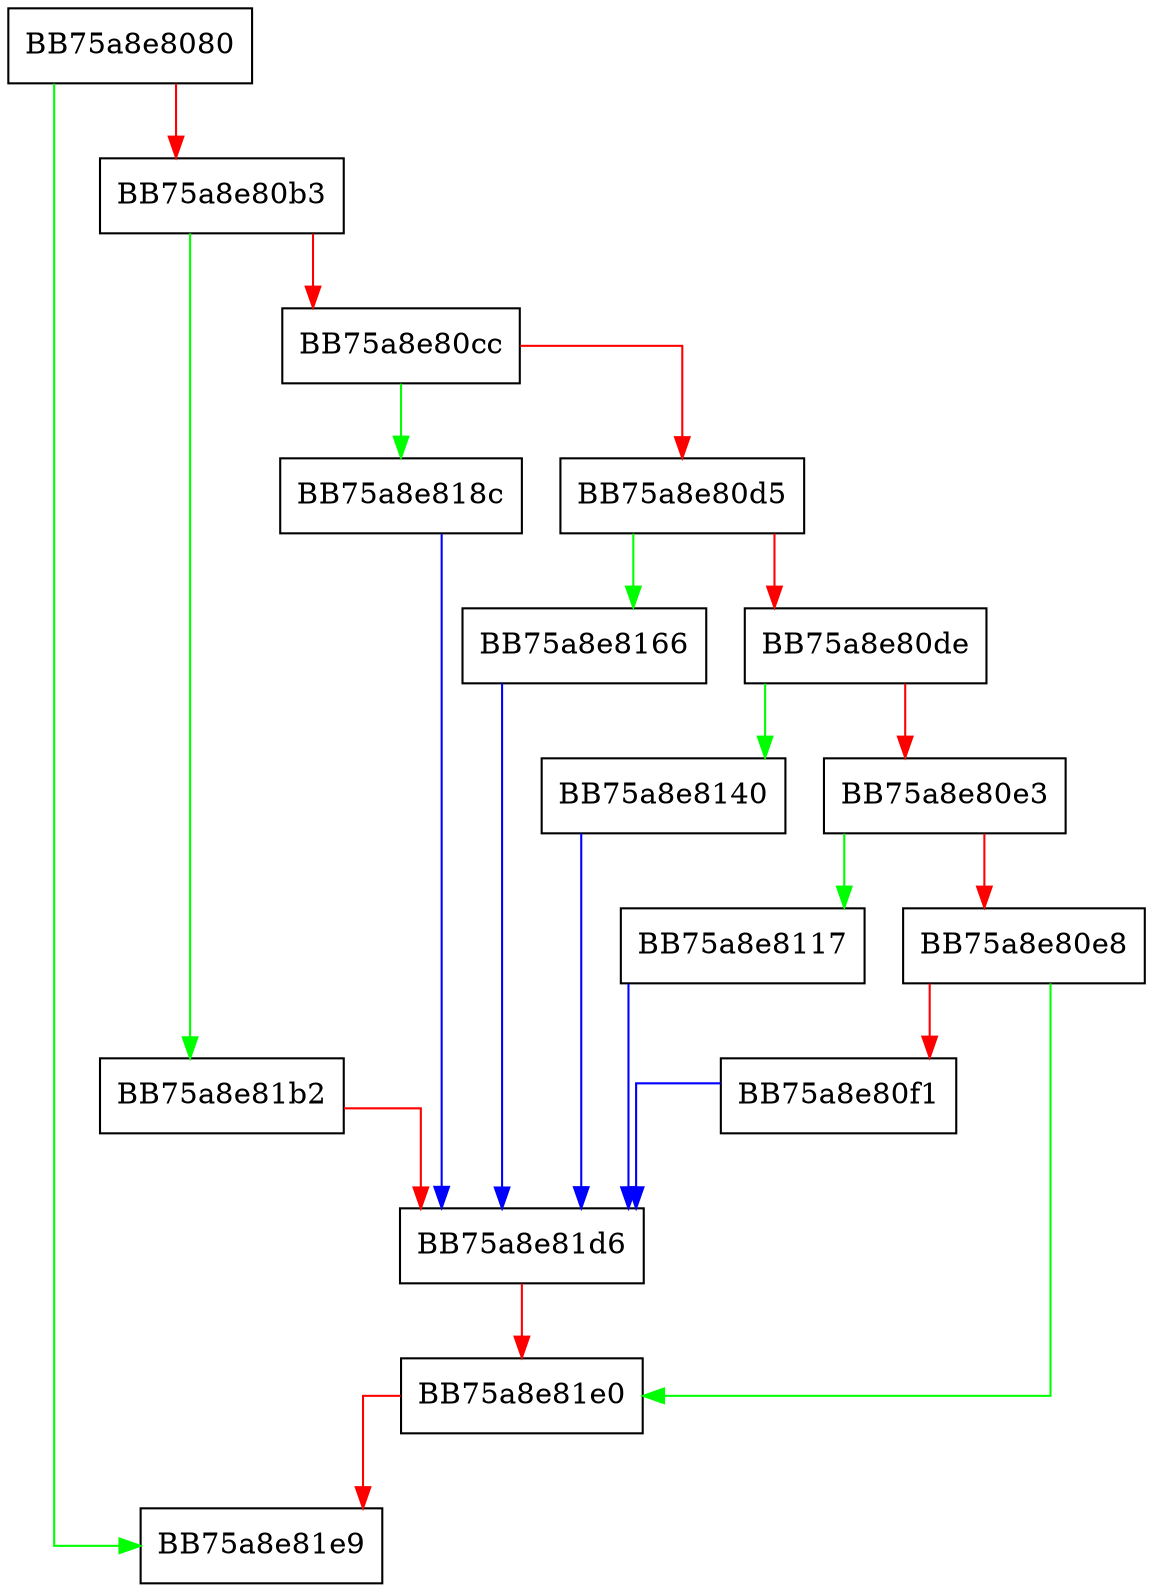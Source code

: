 digraph _log_callback {
  node [shape="box"];
  graph [splines=ortho];
  BB75a8e8080 -> BB75a8e81e9 [color="green"];
  BB75a8e8080 -> BB75a8e80b3 [color="red"];
  BB75a8e80b3 -> BB75a8e81b2 [color="green"];
  BB75a8e80b3 -> BB75a8e80cc [color="red"];
  BB75a8e80cc -> BB75a8e818c [color="green"];
  BB75a8e80cc -> BB75a8e80d5 [color="red"];
  BB75a8e80d5 -> BB75a8e8166 [color="green"];
  BB75a8e80d5 -> BB75a8e80de [color="red"];
  BB75a8e80de -> BB75a8e8140 [color="green"];
  BB75a8e80de -> BB75a8e80e3 [color="red"];
  BB75a8e80e3 -> BB75a8e8117 [color="green"];
  BB75a8e80e3 -> BB75a8e80e8 [color="red"];
  BB75a8e80e8 -> BB75a8e81e0 [color="green"];
  BB75a8e80e8 -> BB75a8e80f1 [color="red"];
  BB75a8e80f1 -> BB75a8e81d6 [color="blue"];
  BB75a8e8117 -> BB75a8e81d6 [color="blue"];
  BB75a8e8140 -> BB75a8e81d6 [color="blue"];
  BB75a8e8166 -> BB75a8e81d6 [color="blue"];
  BB75a8e818c -> BB75a8e81d6 [color="blue"];
  BB75a8e81b2 -> BB75a8e81d6 [color="red"];
  BB75a8e81d6 -> BB75a8e81e0 [color="red"];
  BB75a8e81e0 -> BB75a8e81e9 [color="red"];
}